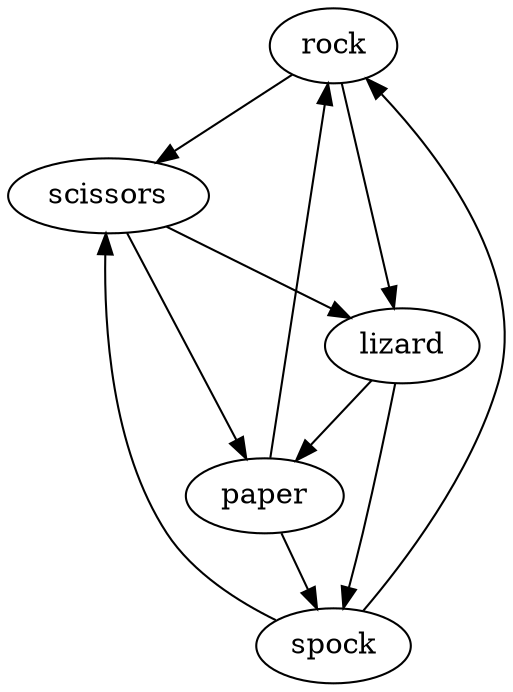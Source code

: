 digraph rpssl
	{
		rock -> scissors;
		scissors -> paper;
		paper -> rock;
		rock -> lizard;
		lizard -> spock;
		spock -> scissors;
		scissors -> lizard;
		lizard -> paper;
		paper -> spock;
		spock -> rock;
	}
